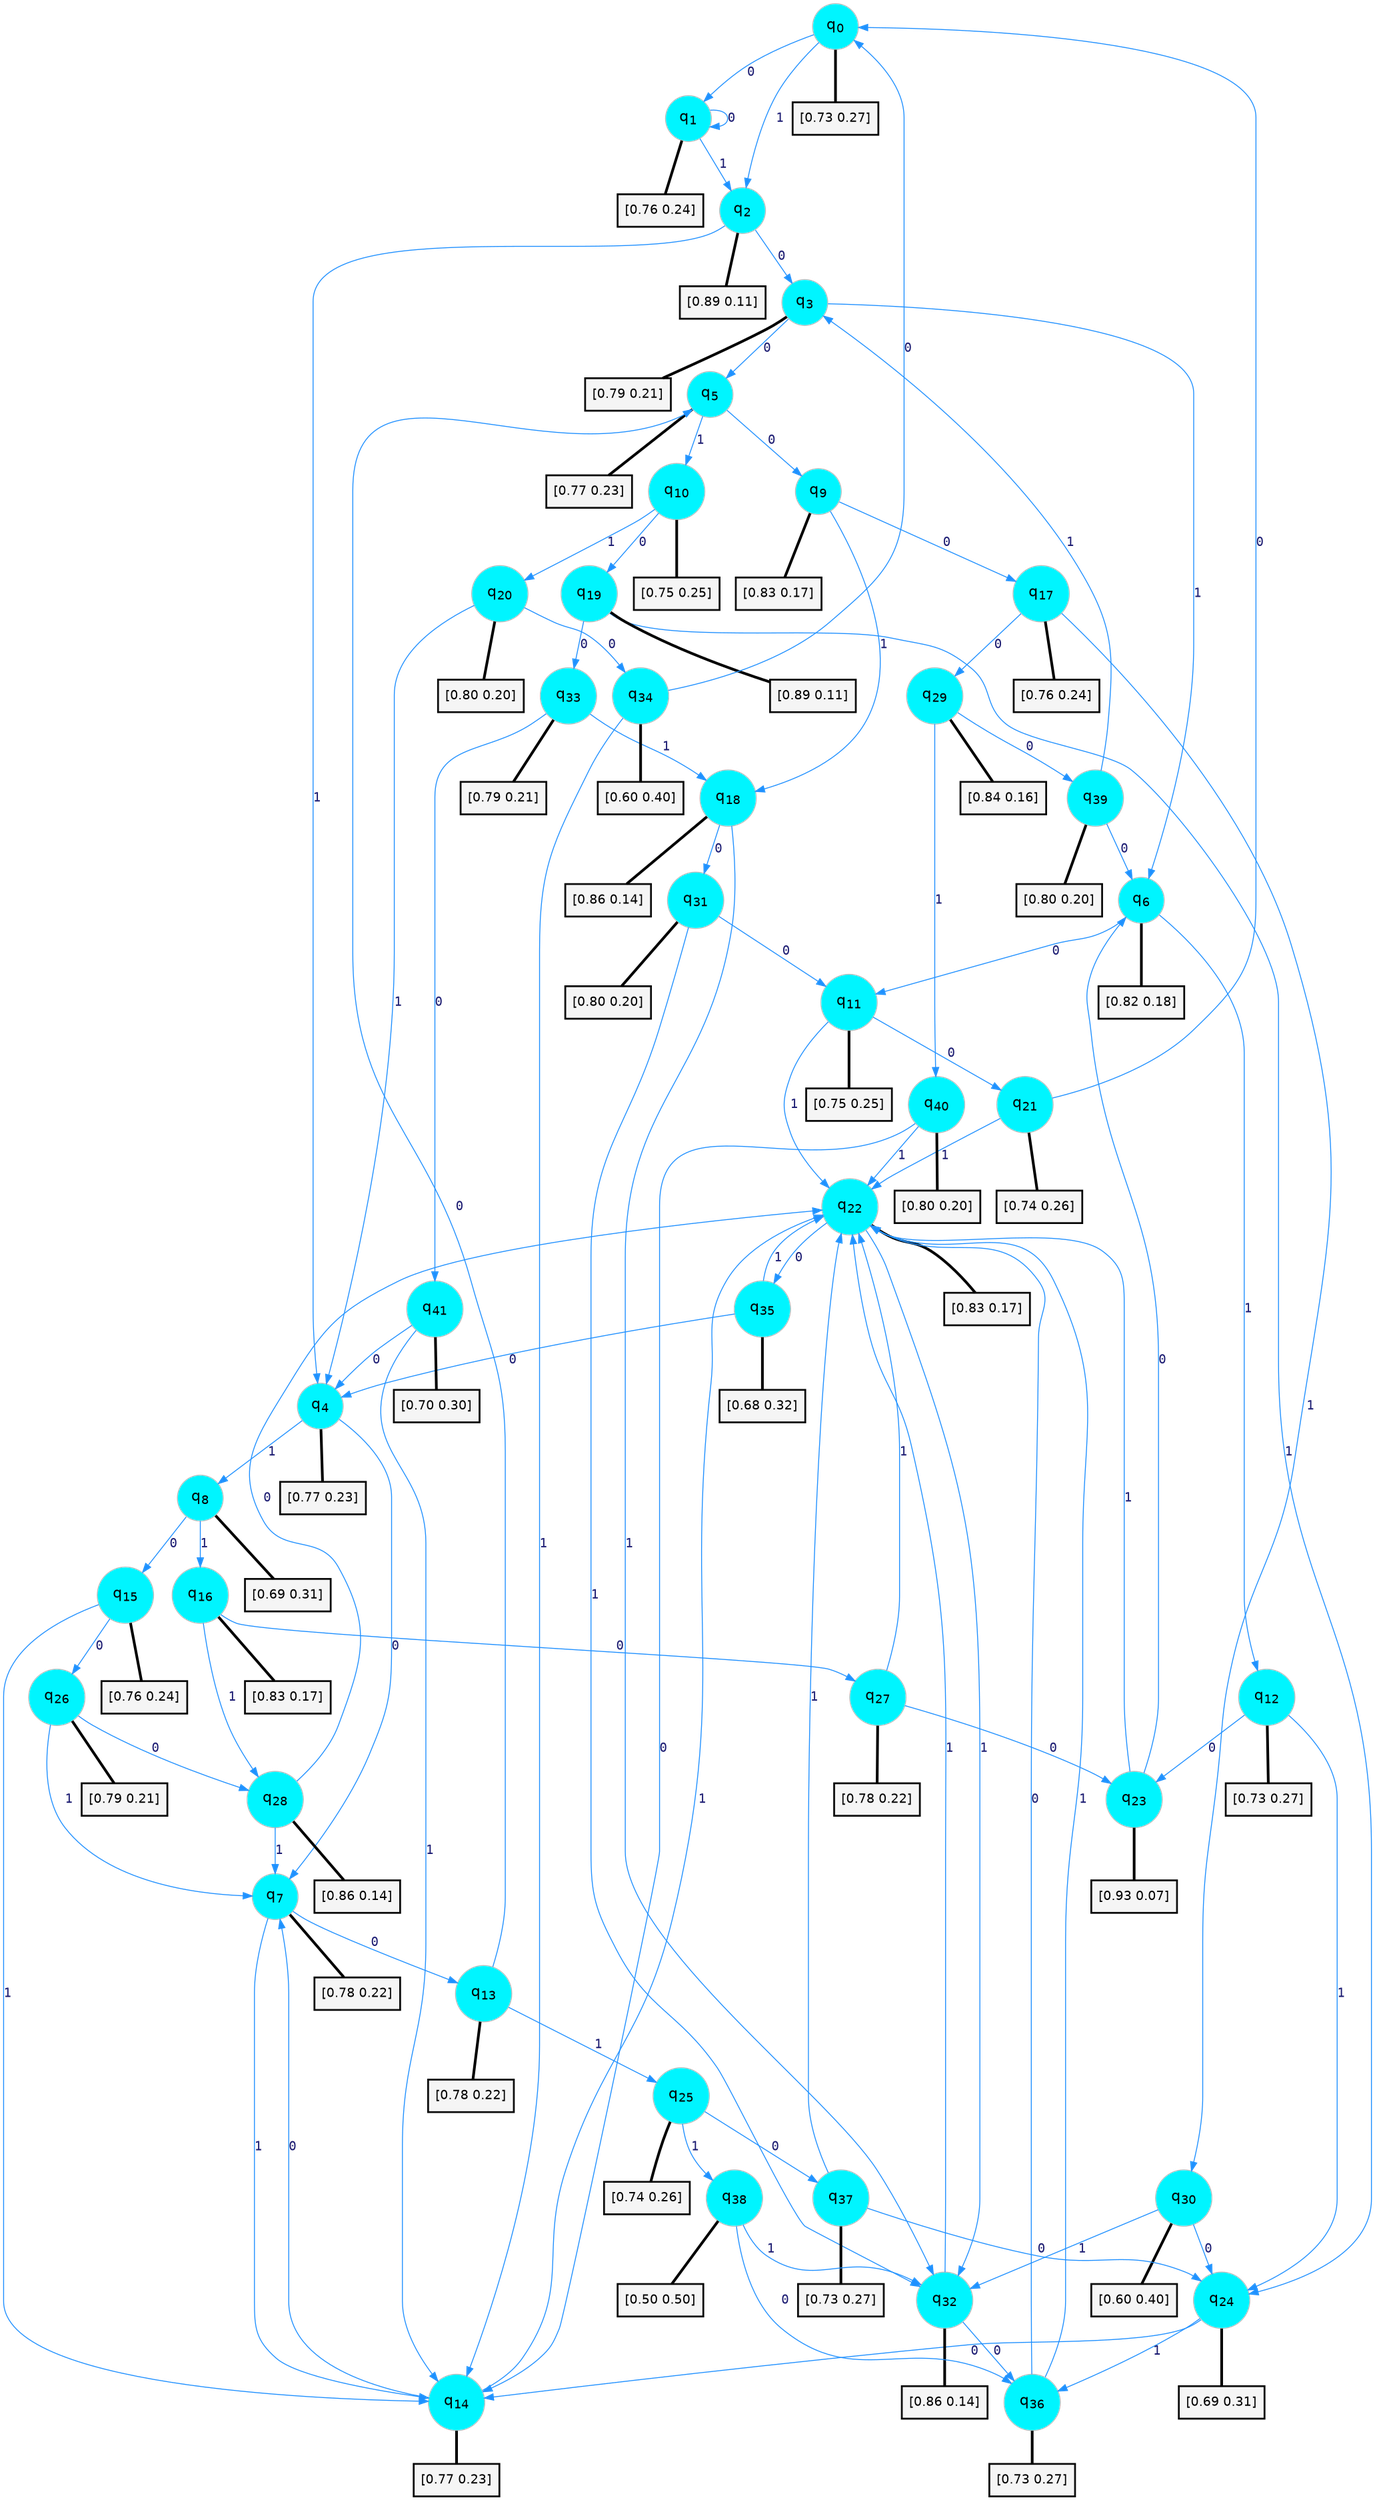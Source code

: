 digraph G {
graph [
bgcolor=transparent, dpi=300, rankdir=TD, size="40,25"];
node [
color=gray, fillcolor=turquoise1, fontcolor=black, fontname=Helvetica, fontsize=16, fontweight=bold, shape=circle, style=filled];
edge [
arrowsize=1, color=dodgerblue1, fontcolor=midnightblue, fontname=courier, fontweight=bold, penwidth=1, style=solid, weight=20];
0[label=<q<SUB>0</SUB>>];
1[label=<q<SUB>1</SUB>>];
2[label=<q<SUB>2</SUB>>];
3[label=<q<SUB>3</SUB>>];
4[label=<q<SUB>4</SUB>>];
5[label=<q<SUB>5</SUB>>];
6[label=<q<SUB>6</SUB>>];
7[label=<q<SUB>7</SUB>>];
8[label=<q<SUB>8</SUB>>];
9[label=<q<SUB>9</SUB>>];
10[label=<q<SUB>10</SUB>>];
11[label=<q<SUB>11</SUB>>];
12[label=<q<SUB>12</SUB>>];
13[label=<q<SUB>13</SUB>>];
14[label=<q<SUB>14</SUB>>];
15[label=<q<SUB>15</SUB>>];
16[label=<q<SUB>16</SUB>>];
17[label=<q<SUB>17</SUB>>];
18[label=<q<SUB>18</SUB>>];
19[label=<q<SUB>19</SUB>>];
20[label=<q<SUB>20</SUB>>];
21[label=<q<SUB>21</SUB>>];
22[label=<q<SUB>22</SUB>>];
23[label=<q<SUB>23</SUB>>];
24[label=<q<SUB>24</SUB>>];
25[label=<q<SUB>25</SUB>>];
26[label=<q<SUB>26</SUB>>];
27[label=<q<SUB>27</SUB>>];
28[label=<q<SUB>28</SUB>>];
29[label=<q<SUB>29</SUB>>];
30[label=<q<SUB>30</SUB>>];
31[label=<q<SUB>31</SUB>>];
32[label=<q<SUB>32</SUB>>];
33[label=<q<SUB>33</SUB>>];
34[label=<q<SUB>34</SUB>>];
35[label=<q<SUB>35</SUB>>];
36[label=<q<SUB>36</SUB>>];
37[label=<q<SUB>37</SUB>>];
38[label=<q<SUB>38</SUB>>];
39[label=<q<SUB>39</SUB>>];
40[label=<q<SUB>40</SUB>>];
41[label=<q<SUB>41</SUB>>];
42[label="[0.73 0.27]", shape=box,fontcolor=black, fontname=Helvetica, fontsize=14, penwidth=2, fillcolor=whitesmoke,color=black];
43[label="[0.76 0.24]", shape=box,fontcolor=black, fontname=Helvetica, fontsize=14, penwidth=2, fillcolor=whitesmoke,color=black];
44[label="[0.89 0.11]", shape=box,fontcolor=black, fontname=Helvetica, fontsize=14, penwidth=2, fillcolor=whitesmoke,color=black];
45[label="[0.79 0.21]", shape=box,fontcolor=black, fontname=Helvetica, fontsize=14, penwidth=2, fillcolor=whitesmoke,color=black];
46[label="[0.77 0.23]", shape=box,fontcolor=black, fontname=Helvetica, fontsize=14, penwidth=2, fillcolor=whitesmoke,color=black];
47[label="[0.77 0.23]", shape=box,fontcolor=black, fontname=Helvetica, fontsize=14, penwidth=2, fillcolor=whitesmoke,color=black];
48[label="[0.82 0.18]", shape=box,fontcolor=black, fontname=Helvetica, fontsize=14, penwidth=2, fillcolor=whitesmoke,color=black];
49[label="[0.78 0.22]", shape=box,fontcolor=black, fontname=Helvetica, fontsize=14, penwidth=2, fillcolor=whitesmoke,color=black];
50[label="[0.69 0.31]", shape=box,fontcolor=black, fontname=Helvetica, fontsize=14, penwidth=2, fillcolor=whitesmoke,color=black];
51[label="[0.83 0.17]", shape=box,fontcolor=black, fontname=Helvetica, fontsize=14, penwidth=2, fillcolor=whitesmoke,color=black];
52[label="[0.75 0.25]", shape=box,fontcolor=black, fontname=Helvetica, fontsize=14, penwidth=2, fillcolor=whitesmoke,color=black];
53[label="[0.75 0.25]", shape=box,fontcolor=black, fontname=Helvetica, fontsize=14, penwidth=2, fillcolor=whitesmoke,color=black];
54[label="[0.73 0.27]", shape=box,fontcolor=black, fontname=Helvetica, fontsize=14, penwidth=2, fillcolor=whitesmoke,color=black];
55[label="[0.78 0.22]", shape=box,fontcolor=black, fontname=Helvetica, fontsize=14, penwidth=2, fillcolor=whitesmoke,color=black];
56[label="[0.77 0.23]", shape=box,fontcolor=black, fontname=Helvetica, fontsize=14, penwidth=2, fillcolor=whitesmoke,color=black];
57[label="[0.76 0.24]", shape=box,fontcolor=black, fontname=Helvetica, fontsize=14, penwidth=2, fillcolor=whitesmoke,color=black];
58[label="[0.83 0.17]", shape=box,fontcolor=black, fontname=Helvetica, fontsize=14, penwidth=2, fillcolor=whitesmoke,color=black];
59[label="[0.76 0.24]", shape=box,fontcolor=black, fontname=Helvetica, fontsize=14, penwidth=2, fillcolor=whitesmoke,color=black];
60[label="[0.86 0.14]", shape=box,fontcolor=black, fontname=Helvetica, fontsize=14, penwidth=2, fillcolor=whitesmoke,color=black];
61[label="[0.89 0.11]", shape=box,fontcolor=black, fontname=Helvetica, fontsize=14, penwidth=2, fillcolor=whitesmoke,color=black];
62[label="[0.80 0.20]", shape=box,fontcolor=black, fontname=Helvetica, fontsize=14, penwidth=2, fillcolor=whitesmoke,color=black];
63[label="[0.74 0.26]", shape=box,fontcolor=black, fontname=Helvetica, fontsize=14, penwidth=2, fillcolor=whitesmoke,color=black];
64[label="[0.83 0.17]", shape=box,fontcolor=black, fontname=Helvetica, fontsize=14, penwidth=2, fillcolor=whitesmoke,color=black];
65[label="[0.93 0.07]", shape=box,fontcolor=black, fontname=Helvetica, fontsize=14, penwidth=2, fillcolor=whitesmoke,color=black];
66[label="[0.69 0.31]", shape=box,fontcolor=black, fontname=Helvetica, fontsize=14, penwidth=2, fillcolor=whitesmoke,color=black];
67[label="[0.74 0.26]", shape=box,fontcolor=black, fontname=Helvetica, fontsize=14, penwidth=2, fillcolor=whitesmoke,color=black];
68[label="[0.79 0.21]", shape=box,fontcolor=black, fontname=Helvetica, fontsize=14, penwidth=2, fillcolor=whitesmoke,color=black];
69[label="[0.78 0.22]", shape=box,fontcolor=black, fontname=Helvetica, fontsize=14, penwidth=2, fillcolor=whitesmoke,color=black];
70[label="[0.86 0.14]", shape=box,fontcolor=black, fontname=Helvetica, fontsize=14, penwidth=2, fillcolor=whitesmoke,color=black];
71[label="[0.84 0.16]", shape=box,fontcolor=black, fontname=Helvetica, fontsize=14, penwidth=2, fillcolor=whitesmoke,color=black];
72[label="[0.60 0.40]", shape=box,fontcolor=black, fontname=Helvetica, fontsize=14, penwidth=2, fillcolor=whitesmoke,color=black];
73[label="[0.80 0.20]", shape=box,fontcolor=black, fontname=Helvetica, fontsize=14, penwidth=2, fillcolor=whitesmoke,color=black];
74[label="[0.86 0.14]", shape=box,fontcolor=black, fontname=Helvetica, fontsize=14, penwidth=2, fillcolor=whitesmoke,color=black];
75[label="[0.79 0.21]", shape=box,fontcolor=black, fontname=Helvetica, fontsize=14, penwidth=2, fillcolor=whitesmoke,color=black];
76[label="[0.60 0.40]", shape=box,fontcolor=black, fontname=Helvetica, fontsize=14, penwidth=2, fillcolor=whitesmoke,color=black];
77[label="[0.68 0.32]", shape=box,fontcolor=black, fontname=Helvetica, fontsize=14, penwidth=2, fillcolor=whitesmoke,color=black];
78[label="[0.73 0.27]", shape=box,fontcolor=black, fontname=Helvetica, fontsize=14, penwidth=2, fillcolor=whitesmoke,color=black];
79[label="[0.73 0.27]", shape=box,fontcolor=black, fontname=Helvetica, fontsize=14, penwidth=2, fillcolor=whitesmoke,color=black];
80[label="[0.50 0.50]", shape=box,fontcolor=black, fontname=Helvetica, fontsize=14, penwidth=2, fillcolor=whitesmoke,color=black];
81[label="[0.80 0.20]", shape=box,fontcolor=black, fontname=Helvetica, fontsize=14, penwidth=2, fillcolor=whitesmoke,color=black];
82[label="[0.80 0.20]", shape=box,fontcolor=black, fontname=Helvetica, fontsize=14, penwidth=2, fillcolor=whitesmoke,color=black];
83[label="[0.70 0.30]", shape=box,fontcolor=black, fontname=Helvetica, fontsize=14, penwidth=2, fillcolor=whitesmoke,color=black];
0->1 [label=0];
0->2 [label=1];
0->42 [arrowhead=none, penwidth=3,color=black];
1->1 [label=0];
1->2 [label=1];
1->43 [arrowhead=none, penwidth=3,color=black];
2->3 [label=0];
2->4 [label=1];
2->44 [arrowhead=none, penwidth=3,color=black];
3->5 [label=0];
3->6 [label=1];
3->45 [arrowhead=none, penwidth=3,color=black];
4->7 [label=0];
4->8 [label=1];
4->46 [arrowhead=none, penwidth=3,color=black];
5->9 [label=0];
5->10 [label=1];
5->47 [arrowhead=none, penwidth=3,color=black];
6->11 [label=0];
6->12 [label=1];
6->48 [arrowhead=none, penwidth=3,color=black];
7->13 [label=0];
7->14 [label=1];
7->49 [arrowhead=none, penwidth=3,color=black];
8->15 [label=0];
8->16 [label=1];
8->50 [arrowhead=none, penwidth=3,color=black];
9->17 [label=0];
9->18 [label=1];
9->51 [arrowhead=none, penwidth=3,color=black];
10->19 [label=0];
10->20 [label=1];
10->52 [arrowhead=none, penwidth=3,color=black];
11->21 [label=0];
11->22 [label=1];
11->53 [arrowhead=none, penwidth=3,color=black];
12->23 [label=0];
12->24 [label=1];
12->54 [arrowhead=none, penwidth=3,color=black];
13->5 [label=0];
13->25 [label=1];
13->55 [arrowhead=none, penwidth=3,color=black];
14->7 [label=0];
14->22 [label=1];
14->56 [arrowhead=none, penwidth=3,color=black];
15->26 [label=0];
15->14 [label=1];
15->57 [arrowhead=none, penwidth=3,color=black];
16->27 [label=0];
16->28 [label=1];
16->58 [arrowhead=none, penwidth=3,color=black];
17->29 [label=0];
17->30 [label=1];
17->59 [arrowhead=none, penwidth=3,color=black];
18->31 [label=0];
18->32 [label=1];
18->60 [arrowhead=none, penwidth=3,color=black];
19->33 [label=0];
19->24 [label=1];
19->61 [arrowhead=none, penwidth=3,color=black];
20->34 [label=0];
20->4 [label=1];
20->62 [arrowhead=none, penwidth=3,color=black];
21->0 [label=0];
21->22 [label=1];
21->63 [arrowhead=none, penwidth=3,color=black];
22->35 [label=0];
22->32 [label=1];
22->64 [arrowhead=none, penwidth=3,color=black];
23->6 [label=0];
23->22 [label=1];
23->65 [arrowhead=none, penwidth=3,color=black];
24->14 [label=0];
24->36 [label=1];
24->66 [arrowhead=none, penwidth=3,color=black];
25->37 [label=0];
25->38 [label=1];
25->67 [arrowhead=none, penwidth=3,color=black];
26->28 [label=0];
26->7 [label=1];
26->68 [arrowhead=none, penwidth=3,color=black];
27->23 [label=0];
27->22 [label=1];
27->69 [arrowhead=none, penwidth=3,color=black];
28->22 [label=0];
28->7 [label=1];
28->70 [arrowhead=none, penwidth=3,color=black];
29->39 [label=0];
29->40 [label=1];
29->71 [arrowhead=none, penwidth=3,color=black];
30->24 [label=0];
30->32 [label=1];
30->72 [arrowhead=none, penwidth=3,color=black];
31->11 [label=0];
31->32 [label=1];
31->73 [arrowhead=none, penwidth=3,color=black];
32->36 [label=0];
32->22 [label=1];
32->74 [arrowhead=none, penwidth=3,color=black];
33->41 [label=0];
33->18 [label=1];
33->75 [arrowhead=none, penwidth=3,color=black];
34->0 [label=0];
34->14 [label=1];
34->76 [arrowhead=none, penwidth=3,color=black];
35->4 [label=0];
35->22 [label=1];
35->77 [arrowhead=none, penwidth=3,color=black];
36->22 [label=0];
36->22 [label=1];
36->78 [arrowhead=none, penwidth=3,color=black];
37->24 [label=0];
37->22 [label=1];
37->79 [arrowhead=none, penwidth=3,color=black];
38->36 [label=0];
38->32 [label=1];
38->80 [arrowhead=none, penwidth=3,color=black];
39->6 [label=0];
39->3 [label=1];
39->81 [arrowhead=none, penwidth=3,color=black];
40->14 [label=0];
40->22 [label=1];
40->82 [arrowhead=none, penwidth=3,color=black];
41->4 [label=0];
41->14 [label=1];
41->83 [arrowhead=none, penwidth=3,color=black];
}
